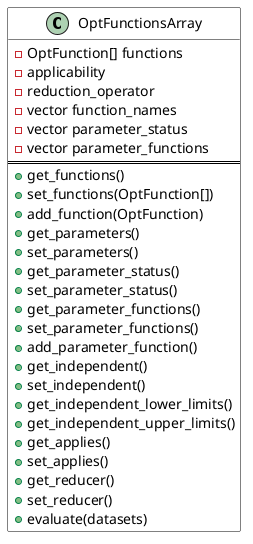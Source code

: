 @startuml OptFunctionsArray_diagram

skinparam class {
BackgroundColor White
ArrowColor Black
BorderColor Black
}

class OptFunctionsArray{
- OptFunction[] functions
- applicability
- reduction_operator
- vector function_names
- vector parameter_status
- vector parameter_functions
==
+ get_functions()
+ set_functions(OptFunction[])
+ add_function(OptFunction)
+ get_parameters()
+ set_parameters()
+ get_parameter_status()
+ set_parameter_status()
+ get_parameter_functions()
+ set_parameter_functions()
+ add_parameter_function()
+ get_independent()
+ set_independent()
+ get_independent_lower_limits()
+ get_independent_upper_limits()
+ get_applies()
+ set_applies()
+ get_reducer()
+ set_reducer()
+ evaluate(datasets)
}
@enduml